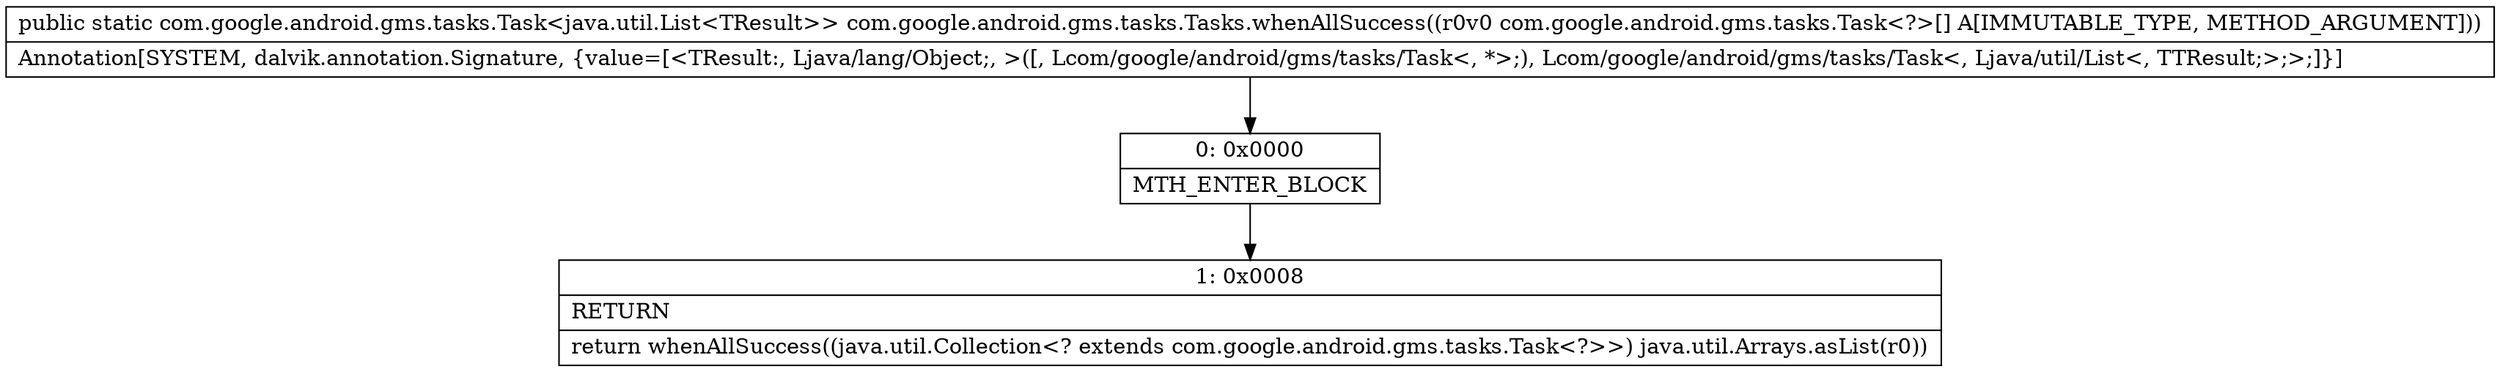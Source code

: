 digraph "CFG forcom.google.android.gms.tasks.Tasks.whenAllSuccess([Lcom\/google\/android\/gms\/tasks\/Task;)Lcom\/google\/android\/gms\/tasks\/Task;" {
Node_0 [shape=record,label="{0\:\ 0x0000|MTH_ENTER_BLOCK\l}"];
Node_1 [shape=record,label="{1\:\ 0x0008|RETURN\l|return whenAllSuccess((java.util.Collection\<? extends com.google.android.gms.tasks.Task\<?\>\>) java.util.Arrays.asList(r0))\l}"];
MethodNode[shape=record,label="{public static com.google.android.gms.tasks.Task\<java.util.List\<TResult\>\> com.google.android.gms.tasks.Tasks.whenAllSuccess((r0v0 com.google.android.gms.tasks.Task\<?\>[] A[IMMUTABLE_TYPE, METHOD_ARGUMENT]))  | Annotation[SYSTEM, dalvik.annotation.Signature, \{value=[\<TResult:, Ljava\/lang\/Object;, \>([, Lcom\/google\/android\/gms\/tasks\/Task\<, *\>;), Lcom\/google\/android\/gms\/tasks\/Task\<, Ljava\/util\/List\<, TTResult;\>;\>;]\}]\l}"];
MethodNode -> Node_0;
Node_0 -> Node_1;
}

